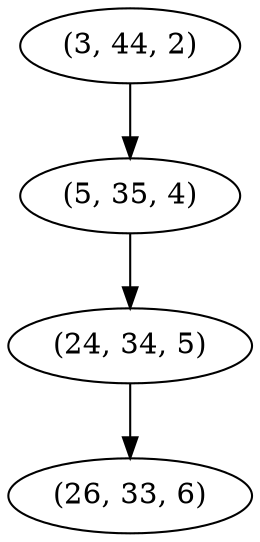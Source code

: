 digraph tree {
    "(3, 44, 2)";
    "(5, 35, 4)";
    "(24, 34, 5)";
    "(26, 33, 6)";
    "(3, 44, 2)" -> "(5, 35, 4)";
    "(5, 35, 4)" -> "(24, 34, 5)";
    "(24, 34, 5)" -> "(26, 33, 6)";
}
